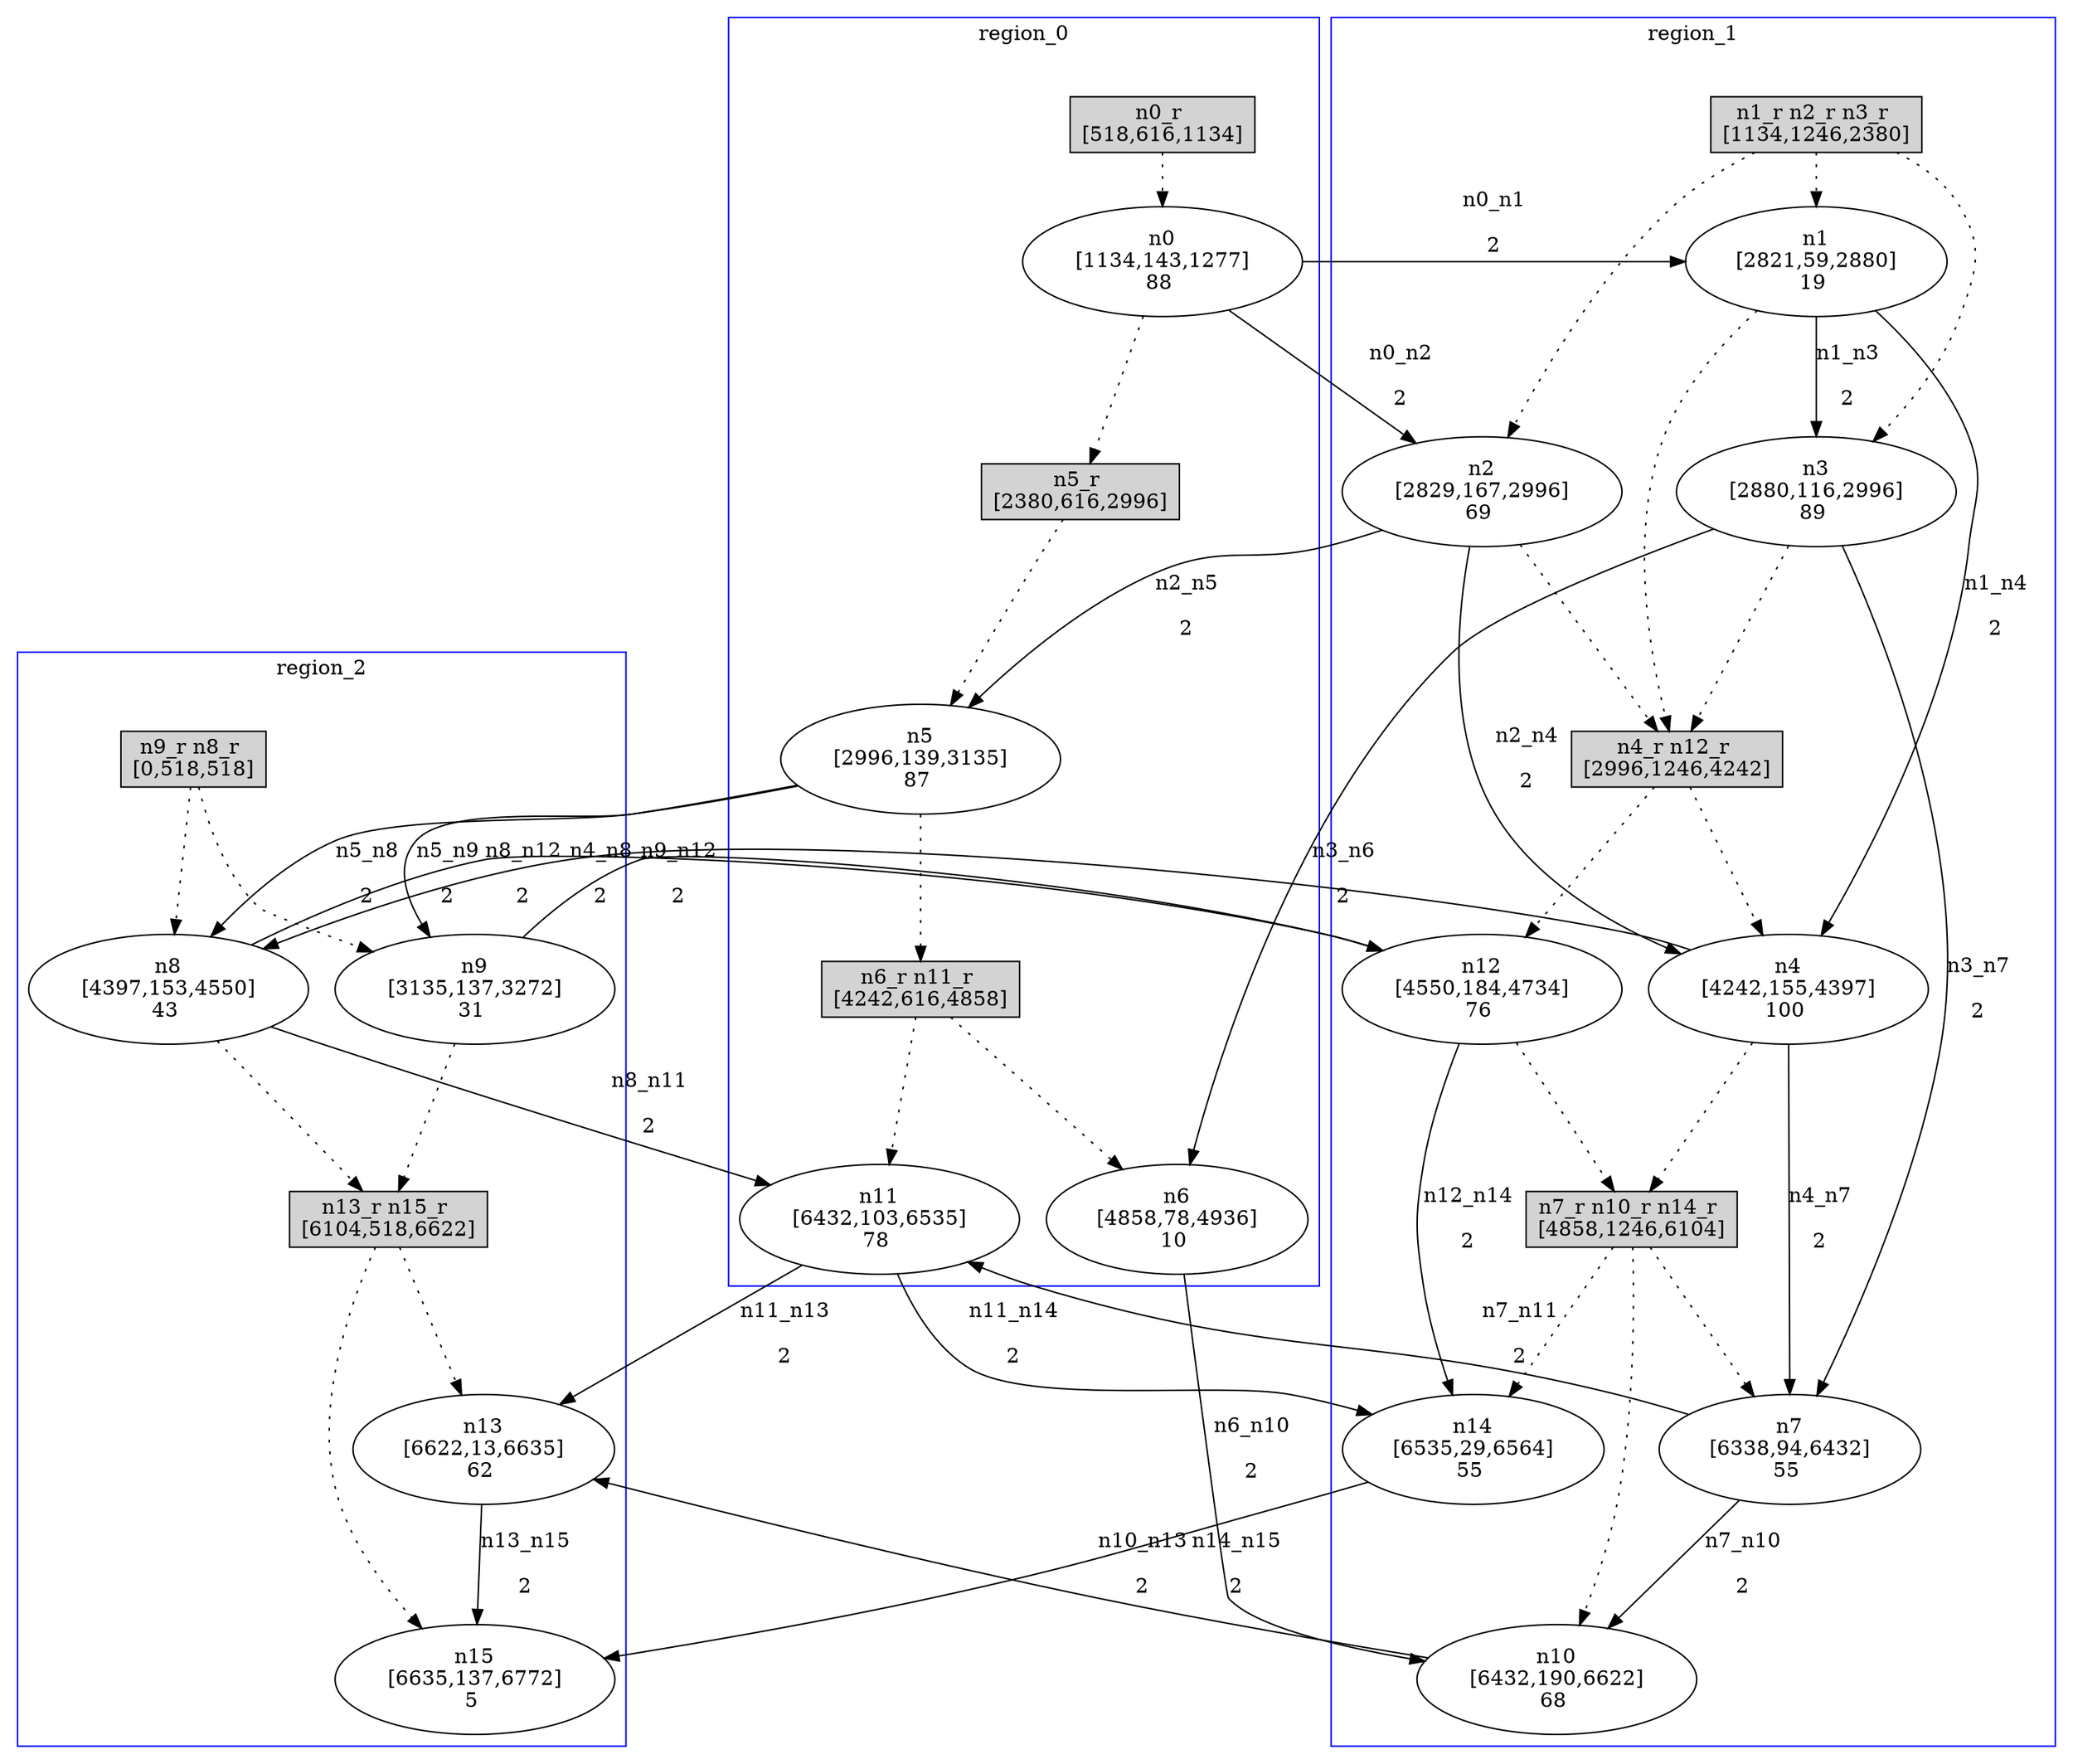 //3-LSsolveMIPnSolStatus 9.
//4-SL 6772.
//5-LSsolveMIPsolveTime(double) 1800.08.
//6-reconfigurateNum(int) 8.
//7-reconfigurateTime(int) 6622.
digraph test_0 {
	size="28,40";
	subgraph cluster0 {
		stytle=filled;
		color=blue;
		label=region_0;
		reconfNode_0_1 [ shape = box, style = filled, label = "n0_r \n[518,616,1134]" ];
		n0 [ label="n0\n[1134,143,1277]\n88 " ];
		reconfNode_0_1 -> n0 [ style = dotted ];
		n0 -> reconfNode_0_2 [ style = dotted ];
		reconfNode_0_2 [ shape = box, style = filled, label = "n5_r \n[2380,616,2996]" ];
		n5 [ label="n5\n[2996,139,3135]\n87 " ];
		reconfNode_0_2 -> n5 [ style = dotted ];
		n5 -> reconfNode_0_3 [ style = dotted ];
		reconfNode_0_3 [ shape = box, style = filled, label = "n6_r n11_r \n[4242,616,4858]" ];
		n6 [ label="n6\n[4858,78,4936]\n10 " ];
		n11 [ label="n11\n[6432,103,6535]\n78 " ];
		reconfNode_0_3 -> n6 [ style = dotted ];
		reconfNode_0_3 -> n11 [ style = dotted ];
	}
	subgraph cluster1 {
		stytle=filled;
		color=blue;
		label=region_1;
		reconfNode_1_1 [ shape = box, style = filled, label = "n1_r n2_r n3_r \n[1134,1246,2380]" ];
		n1 [ label="n1\n[2821,59,2880]\n19 " ];
		n2 [ label="n2\n[2829,167,2996]\n69 " ];
		n3 [ label="n3\n[2880,116,2996]\n89 " ];
		reconfNode_1_1 -> n1 [ style = dotted ];
		reconfNode_1_1 -> n2 [ style = dotted ];
		reconfNode_1_1 -> n3 [ style = dotted ];
		n1 -> reconfNode_1_2 [ style = dotted ];
		n2 -> reconfNode_1_2 [ style = dotted ];
		n3 -> reconfNode_1_2 [ style = dotted ];
		reconfNode_1_2 [ shape = box, style = filled, label = "n4_r n12_r \n[2996,1246,4242]" ];
		n4 [ label="n4\n[4242,155,4397]\n100 " ];
		n12 [ label="n12\n[4550,184,4734]\n76 " ];
		reconfNode_1_2 -> n4 [ style = dotted ];
		reconfNode_1_2 -> n12 [ style = dotted ];
		n4 -> reconfNode_1_3 [ style = dotted ];
		n12 -> reconfNode_1_3 [ style = dotted ];
		reconfNode_1_3 [ shape = box, style = filled, label = "n7_r n10_r n14_r \n[4858,1246,6104]" ];
		n7 [ label="n7\n[6338,94,6432]\n55 " ];
		n10 [ label="n10\n[6432,190,6622]\n68 " ];
		n14 [ label="n14\n[6535,29,6564]\n55 " ];
		reconfNode_1_3 -> n7 [ style = dotted ];
		reconfNode_1_3 -> n10 [ style = dotted ];
		reconfNode_1_3 -> n14 [ style = dotted ];
	}
	subgraph cluster2 {
		stytle=filled;
		color=blue;
		label=region_2;
		reconfNode_2_1 [ shape = box, style = filled, label = "n9_r n8_r \n[0,518,518]" ];
		n9 [ label="n9\n[3135,137,3272]\n31 " ];
		n8 [ label="n8\n[4397,153,4550]\n43 " ];
		reconfNode_2_1 -> n9 [ style = dotted ];
		reconfNode_2_1 -> n8 [ style = dotted ];
		n9 -> reconfNode_2_2 [ style = dotted ];
		n8 -> reconfNode_2_2 [ style = dotted ];
		reconfNode_2_2 [ shape = box, style = filled, label = "n13_r n15_r \n[6104,518,6622]" ];
		n13 [ label="n13\n[6622,13,6635]\n62 " ];
		n15 [ label="n15\n[6635,137,6772]\n5 " ];
		reconfNode_2_2 -> n13 [ style = dotted ];
		reconfNode_2_2 -> n15 [ style = dotted ];
	}
	n0 -> n1 [ label="n0_n1\n2" ];
	n0 -> n2 [ label="n0_n2\n2" ];
	n1 -> n3 [ label="n1_n3\n2" ];
	n1 -> n4 [ label="n1_n4\n2" ];
	n2 -> n4 [ label="n2_n4\n2" ];
	n2 -> n5 [ label="n2_n5\n2" ];
	n3 -> n6 [ label="n3_n6\n2" ];
	n3 -> n7 [ label="n3_n7\n2" ];
	n4 -> n7 [ label="n4_n7\n2" ];
	n4 -> n8 [ label="n4_n8\n2" ];
	n5 -> n8 [ label="n5_n8\n2" ];
	n5 -> n9 [ label="n5_n9\n2" ];
	n6 -> n10 [ label="n6_n10\n2" ];
	n7 -> n10 [ label="n7_n10\n2" ];
	n7 -> n11 [ label="n7_n11\n2" ];
	n8 -> n11 [ label="n8_n11\n2" ];
	n8 -> n12 [ label="n8_n12\n2" ];
	n9 -> n12 [ label="n9_n12\n2" ];
	n10 -> n13 [ label="n10_n13\n2" ];
	n11 -> n13 [ label="n11_n13\n2" ];
	n11 -> n14 [ label="n11_n14\n2" ];
	n12 -> n14 [ label="n12_n14\n2" ];
	n13 -> n15 [ label="n13_n15\n2" ];
	n14 -> n15 [ label="n14_n15\n2" ];
}
